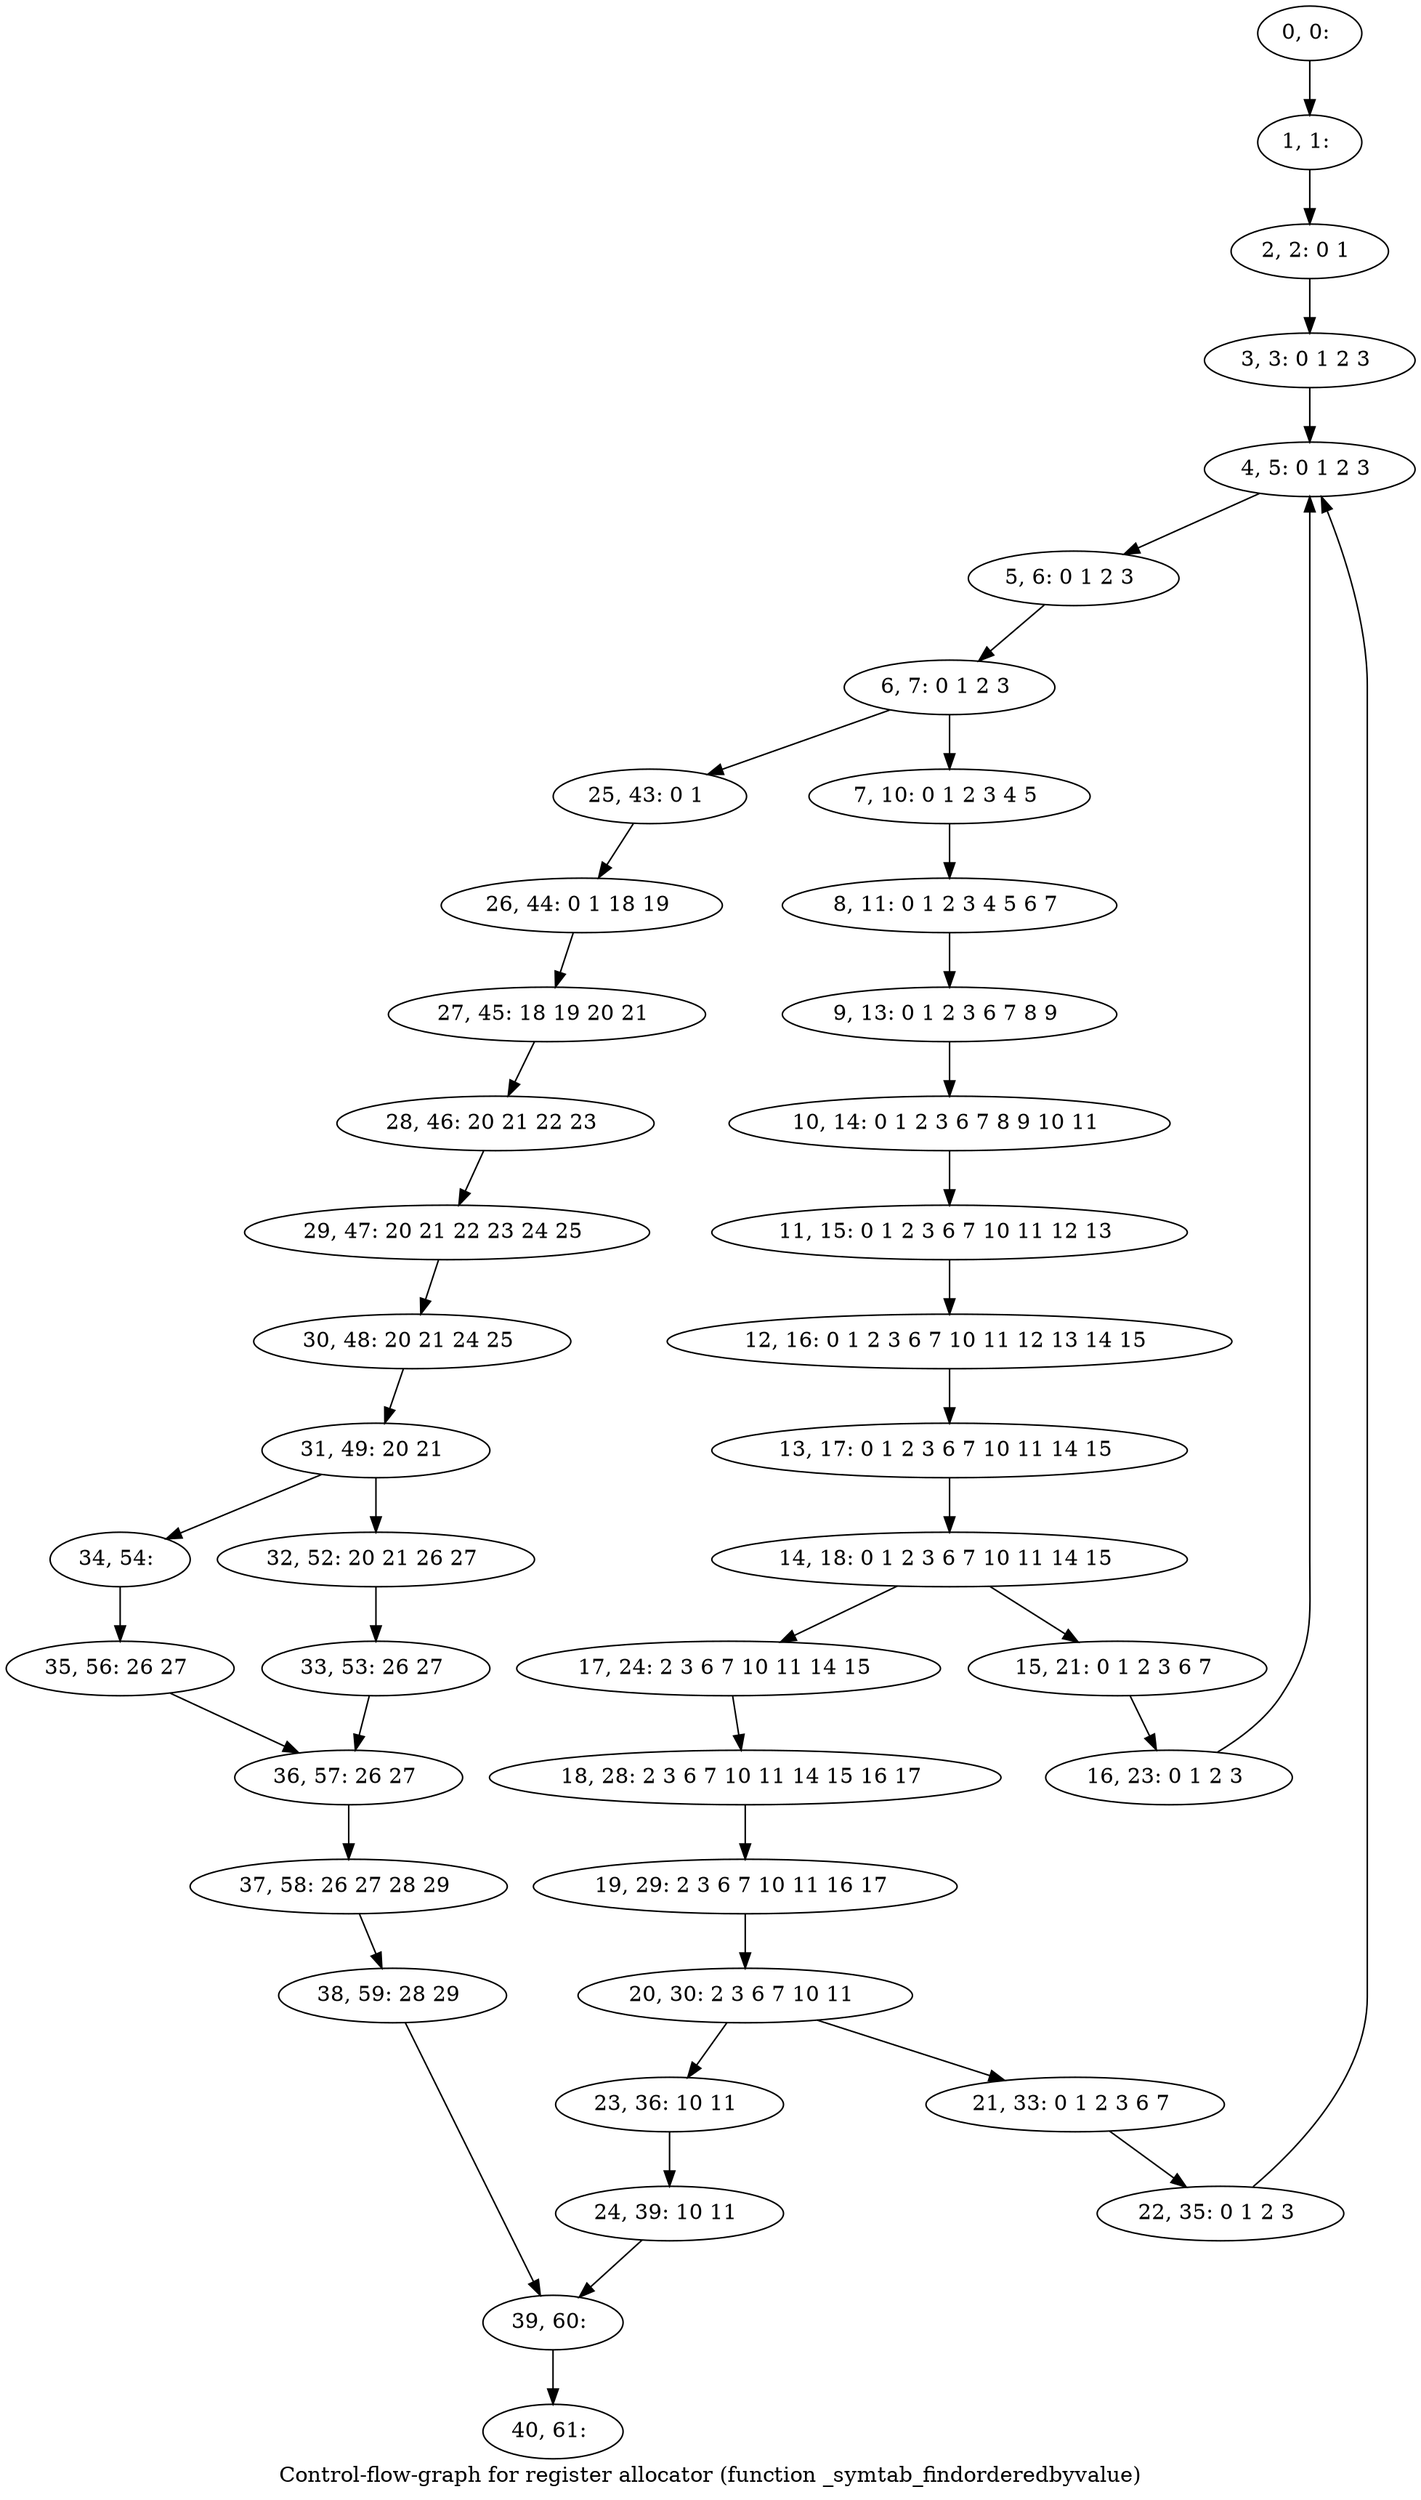 digraph G {
graph [label="Control-flow-graph for register allocator (function _symtab_findorderedbyvalue)"]
0[label="0, 0: "];
1[label="1, 1: "];
2[label="2, 2: 0 1 "];
3[label="3, 3: 0 1 2 3 "];
4[label="4, 5: 0 1 2 3 "];
5[label="5, 6: 0 1 2 3 "];
6[label="6, 7: 0 1 2 3 "];
7[label="7, 10: 0 1 2 3 4 5 "];
8[label="8, 11: 0 1 2 3 4 5 6 7 "];
9[label="9, 13: 0 1 2 3 6 7 8 9 "];
10[label="10, 14: 0 1 2 3 6 7 8 9 10 11 "];
11[label="11, 15: 0 1 2 3 6 7 10 11 12 13 "];
12[label="12, 16: 0 1 2 3 6 7 10 11 12 13 14 15 "];
13[label="13, 17: 0 1 2 3 6 7 10 11 14 15 "];
14[label="14, 18: 0 1 2 3 6 7 10 11 14 15 "];
15[label="15, 21: 0 1 2 3 6 7 "];
16[label="16, 23: 0 1 2 3 "];
17[label="17, 24: 2 3 6 7 10 11 14 15 "];
18[label="18, 28: 2 3 6 7 10 11 14 15 16 17 "];
19[label="19, 29: 2 3 6 7 10 11 16 17 "];
20[label="20, 30: 2 3 6 7 10 11 "];
21[label="21, 33: 0 1 2 3 6 7 "];
22[label="22, 35: 0 1 2 3 "];
23[label="23, 36: 10 11 "];
24[label="24, 39: 10 11 "];
25[label="25, 43: 0 1 "];
26[label="26, 44: 0 1 18 19 "];
27[label="27, 45: 18 19 20 21 "];
28[label="28, 46: 20 21 22 23 "];
29[label="29, 47: 20 21 22 23 24 25 "];
30[label="30, 48: 20 21 24 25 "];
31[label="31, 49: 20 21 "];
32[label="32, 52: 20 21 26 27 "];
33[label="33, 53: 26 27 "];
34[label="34, 54: "];
35[label="35, 56: 26 27 "];
36[label="36, 57: 26 27 "];
37[label="37, 58: 26 27 28 29 "];
38[label="38, 59: 28 29 "];
39[label="39, 60: "];
40[label="40, 61: "];
0->1 ;
1->2 ;
2->3 ;
3->4 ;
4->5 ;
5->6 ;
6->7 ;
6->25 ;
7->8 ;
8->9 ;
9->10 ;
10->11 ;
11->12 ;
12->13 ;
13->14 ;
14->15 ;
14->17 ;
15->16 ;
16->4 ;
17->18 ;
18->19 ;
19->20 ;
20->21 ;
20->23 ;
21->22 ;
22->4 ;
23->24 ;
24->39 ;
25->26 ;
26->27 ;
27->28 ;
28->29 ;
29->30 ;
30->31 ;
31->32 ;
31->34 ;
32->33 ;
33->36 ;
34->35 ;
35->36 ;
36->37 ;
37->38 ;
38->39 ;
39->40 ;
}
